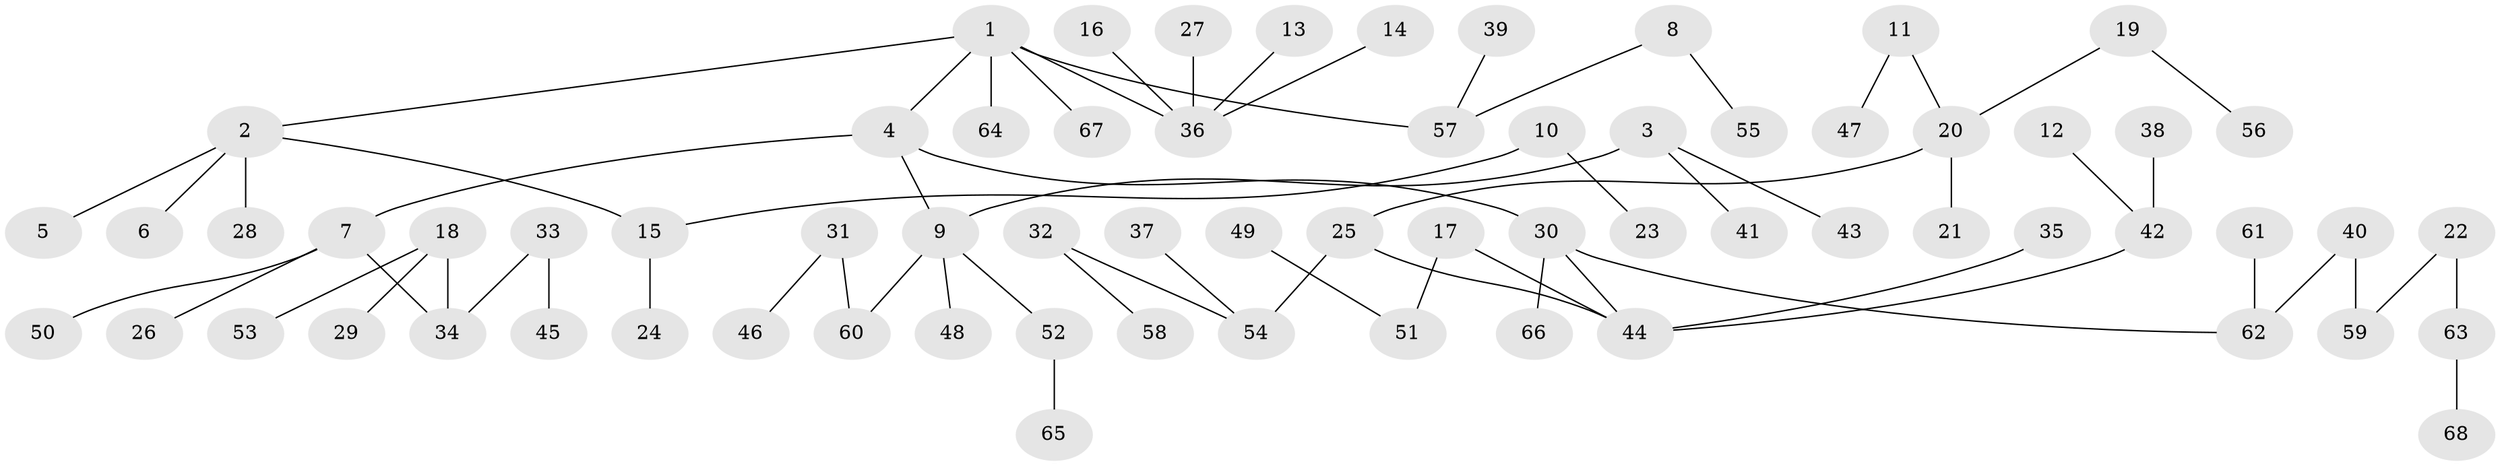 // original degree distribution, {6: 0.029411764705882353, 5: 0.04411764705882353, 4: 0.051470588235294115, 7: 0.007352941176470588, 3: 0.09558823529411764, 1: 0.5, 2: 0.27205882352941174}
// Generated by graph-tools (version 1.1) at 2025/02/03/09/25 03:02:22]
// undirected, 68 vertices, 67 edges
graph export_dot {
graph [start="1"]
  node [color=gray90,style=filled];
  1;
  2;
  3;
  4;
  5;
  6;
  7;
  8;
  9;
  10;
  11;
  12;
  13;
  14;
  15;
  16;
  17;
  18;
  19;
  20;
  21;
  22;
  23;
  24;
  25;
  26;
  27;
  28;
  29;
  30;
  31;
  32;
  33;
  34;
  35;
  36;
  37;
  38;
  39;
  40;
  41;
  42;
  43;
  44;
  45;
  46;
  47;
  48;
  49;
  50;
  51;
  52;
  53;
  54;
  55;
  56;
  57;
  58;
  59;
  60;
  61;
  62;
  63;
  64;
  65;
  66;
  67;
  68;
  1 -- 2 [weight=1.0];
  1 -- 4 [weight=1.0];
  1 -- 36 [weight=1.0];
  1 -- 57 [weight=1.0];
  1 -- 64 [weight=1.0];
  1 -- 67 [weight=1.0];
  2 -- 5 [weight=1.0];
  2 -- 6 [weight=1.0];
  2 -- 15 [weight=1.0];
  2 -- 28 [weight=1.0];
  3 -- 9 [weight=1.0];
  3 -- 41 [weight=1.0];
  3 -- 43 [weight=1.0];
  4 -- 7 [weight=1.0];
  4 -- 9 [weight=1.0];
  4 -- 30 [weight=1.0];
  7 -- 26 [weight=1.0];
  7 -- 34 [weight=1.0];
  7 -- 50 [weight=1.0];
  8 -- 55 [weight=1.0];
  8 -- 57 [weight=1.0];
  9 -- 48 [weight=1.0];
  9 -- 52 [weight=1.0];
  9 -- 60 [weight=1.0];
  10 -- 15 [weight=1.0];
  10 -- 23 [weight=1.0];
  11 -- 20 [weight=1.0];
  11 -- 47 [weight=1.0];
  12 -- 42 [weight=1.0];
  13 -- 36 [weight=1.0];
  14 -- 36 [weight=1.0];
  15 -- 24 [weight=1.0];
  16 -- 36 [weight=1.0];
  17 -- 44 [weight=1.0];
  17 -- 51 [weight=1.0];
  18 -- 29 [weight=1.0];
  18 -- 34 [weight=1.0];
  18 -- 53 [weight=1.0];
  19 -- 20 [weight=1.0];
  19 -- 56 [weight=1.0];
  20 -- 21 [weight=1.0];
  20 -- 25 [weight=1.0];
  22 -- 59 [weight=1.0];
  22 -- 63 [weight=1.0];
  25 -- 44 [weight=1.0];
  25 -- 54 [weight=1.0];
  27 -- 36 [weight=1.0];
  30 -- 44 [weight=1.0];
  30 -- 62 [weight=1.0];
  30 -- 66 [weight=1.0];
  31 -- 46 [weight=1.0];
  31 -- 60 [weight=1.0];
  32 -- 54 [weight=1.0];
  32 -- 58 [weight=1.0];
  33 -- 34 [weight=1.0];
  33 -- 45 [weight=1.0];
  35 -- 44 [weight=1.0];
  37 -- 54 [weight=1.0];
  38 -- 42 [weight=1.0];
  39 -- 57 [weight=1.0];
  40 -- 59 [weight=1.0];
  40 -- 62 [weight=1.0];
  42 -- 44 [weight=1.0];
  49 -- 51 [weight=1.0];
  52 -- 65 [weight=1.0];
  61 -- 62 [weight=1.0];
  63 -- 68 [weight=1.0];
}
